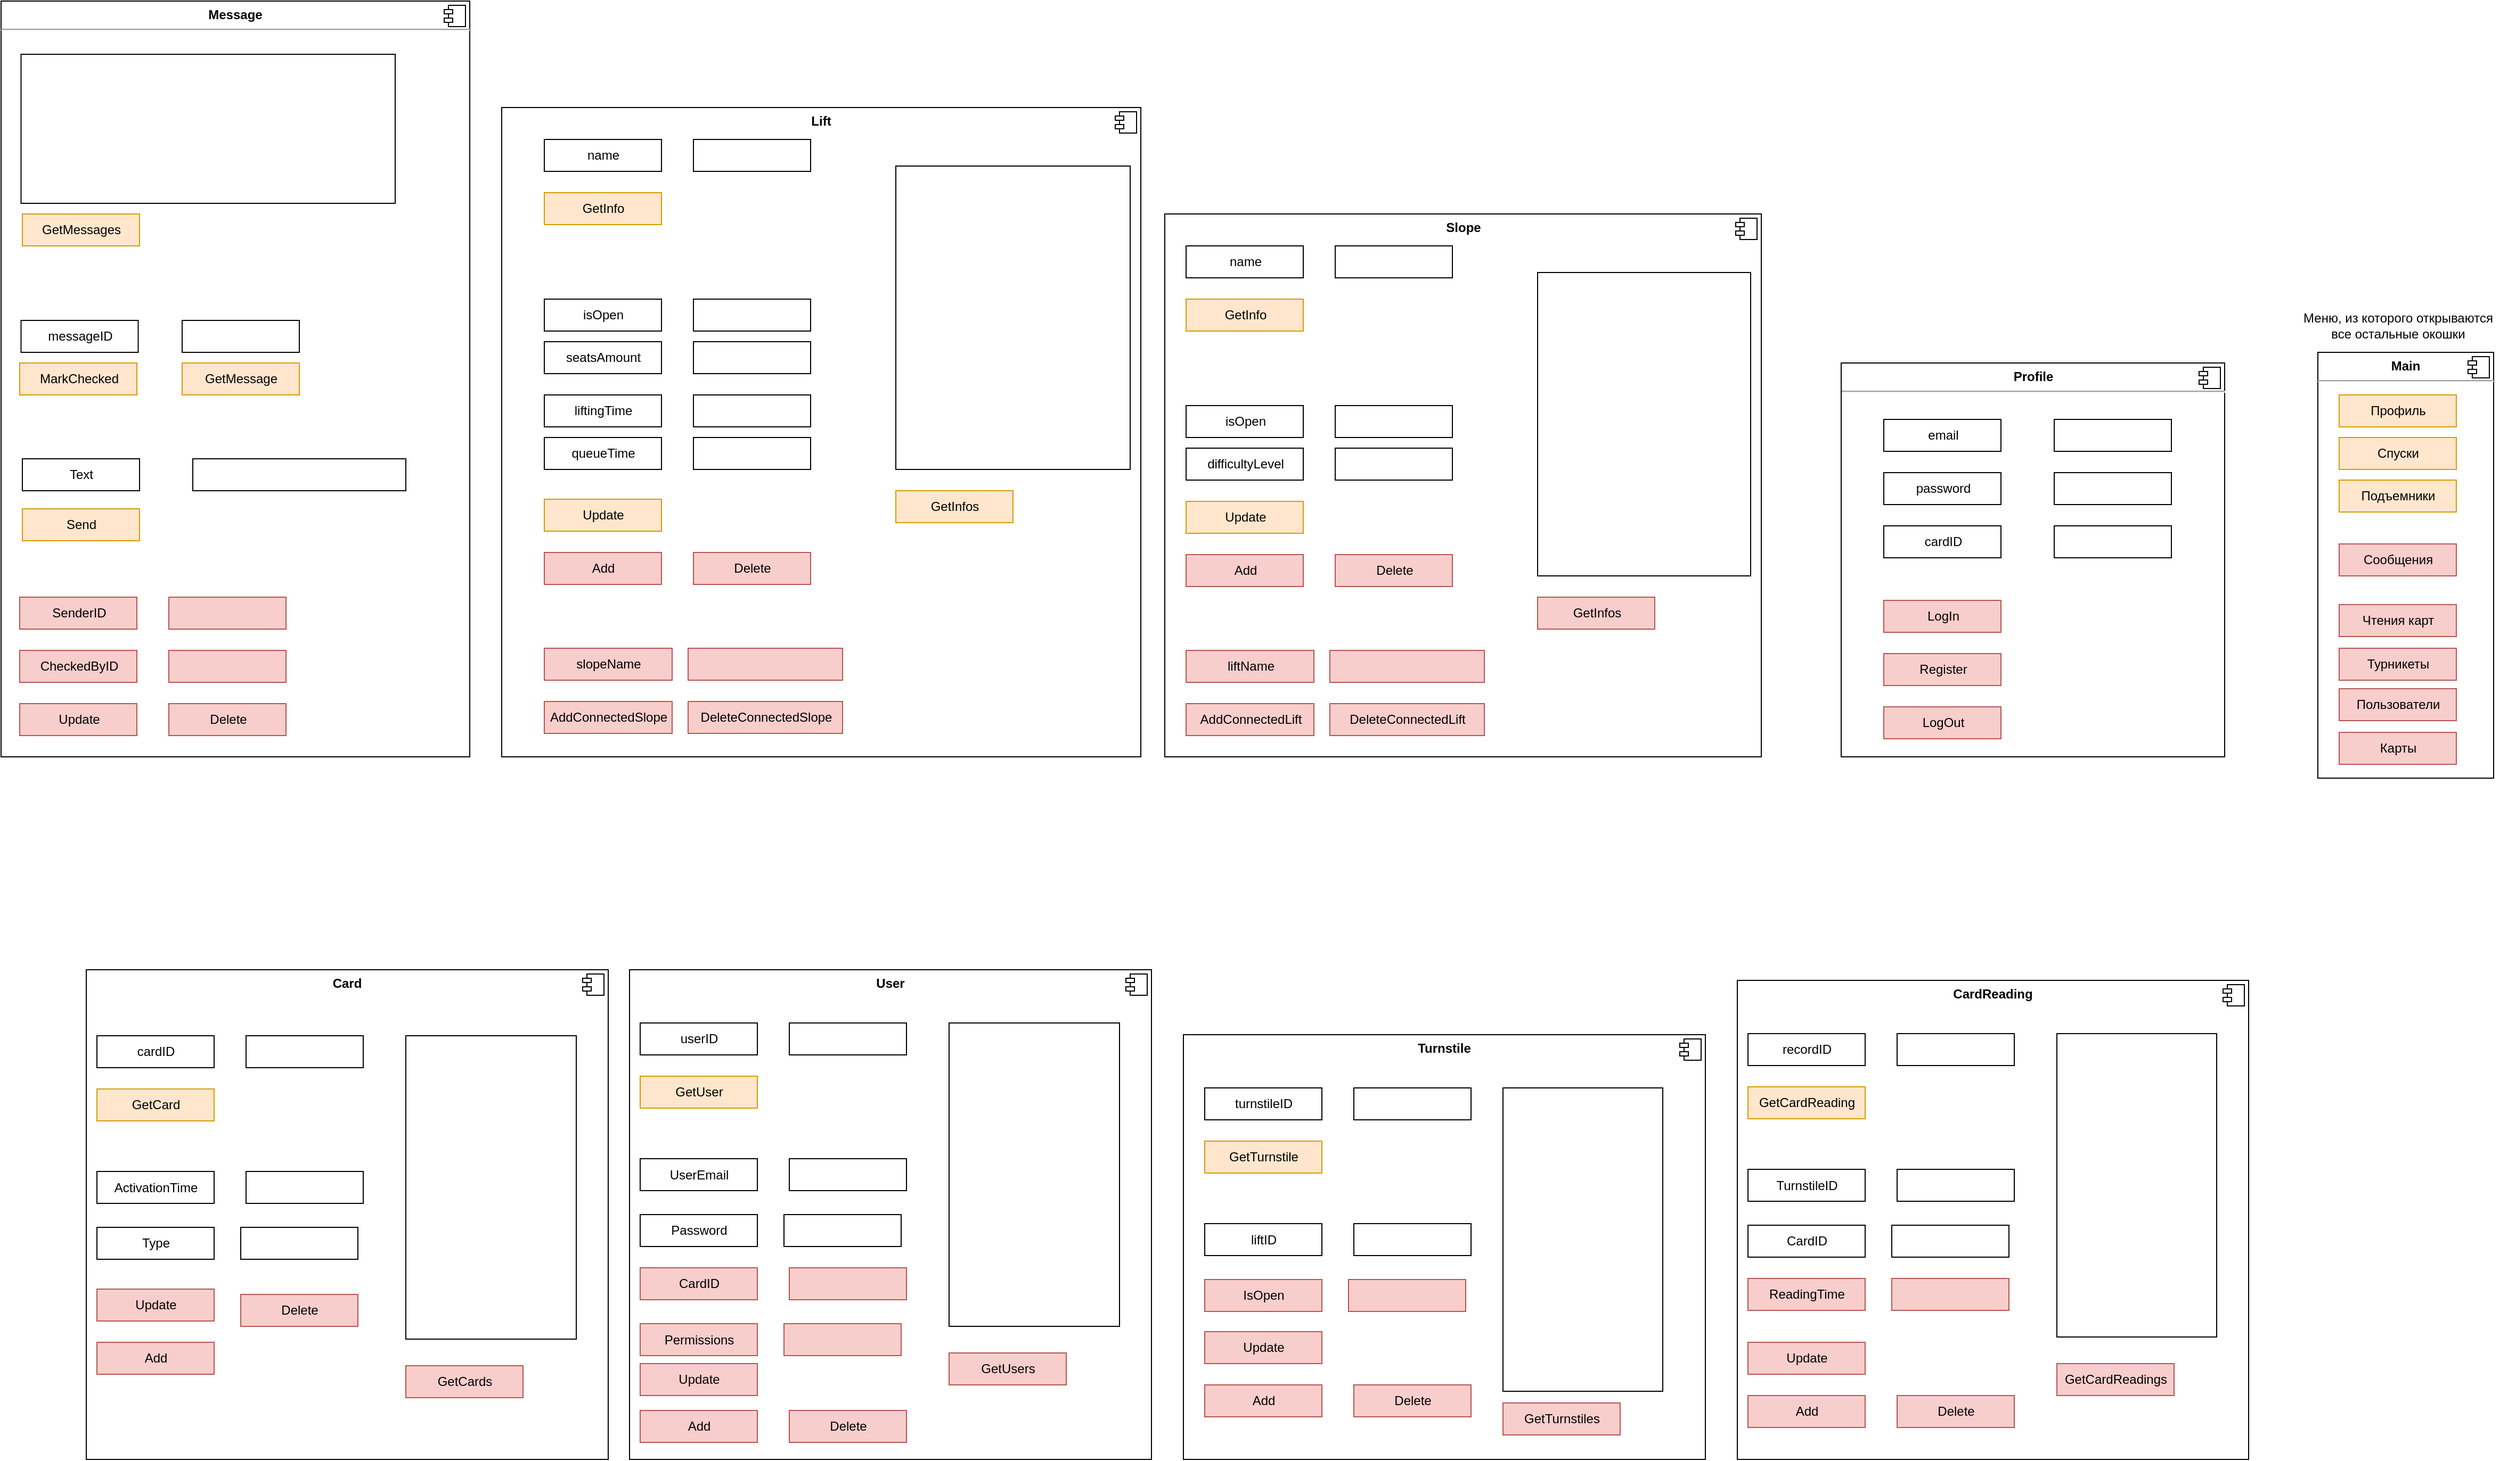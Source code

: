 <mxfile version="13.9.9" type="device"><diagram id="GbAxHkQEyQ_dzxyDIb_W" name="Страница 1"><mxGraphModel dx="4635" dy="4914" grid="1" gridSize="10" guides="1" tooltips="1" connect="1" arrows="1" fold="1" page="1" pageScale="1" pageWidth="827" pageHeight="1169" math="0" shadow="0"><root><mxCell id="0"/><mxCell id="1" parent="0"/><mxCell id="8Ja1A214PpqNo_hs9FFe-140" value="&lt;p style=&quot;margin: 0px ; margin-top: 6px ; text-align: center&quot;&gt;&lt;b&gt;Main&lt;/b&gt;&lt;/p&gt;&lt;hr&gt;&lt;p style=&quot;margin: 0px ; margin-left: 8px&quot;&gt;&lt;br&gt;&lt;/p&gt;" style="align=left;overflow=fill;html=1;dropTarget=0;" vertex="1" parent="1"><mxGeometry x="1585" y="-1940" width="165" height="400" as="geometry"/></mxCell><mxCell id="8Ja1A214PpqNo_hs9FFe-141" value="" style="shape=component;jettyWidth=8;jettyHeight=4;" vertex="1" parent="8Ja1A214PpqNo_hs9FFe-140"><mxGeometry x="1" width="20" height="20" relative="1" as="geometry"><mxPoint x="-24" y="4" as="offset"/></mxGeometry></mxCell><mxCell id="8Ja1A214PpqNo_hs9FFe-142" value="Профиль" style="html=1;fillColor=#ffe6cc;strokeColor=#d79b00;" vertex="1" parent="1"><mxGeometry x="1605" y="-1900" width="110" height="30" as="geometry"/></mxCell><mxCell id="8Ja1A214PpqNo_hs9FFe-143" value="&lt;p style=&quot;margin: 0px ; margin-top: 6px ; text-align: center&quot;&gt;&lt;b&gt;Profile&lt;/b&gt;&lt;/p&gt;&lt;hr&gt;&lt;p style=&quot;margin: 0px ; margin-left: 8px&quot;&gt;&lt;br&gt;&lt;/p&gt;" style="align=left;overflow=fill;html=1;dropTarget=0;" vertex="1" parent="1"><mxGeometry x="1137.5" y="-1930" width="360" height="370" as="geometry"/></mxCell><mxCell id="8Ja1A214PpqNo_hs9FFe-144" value="" style="shape=component;jettyWidth=8;jettyHeight=4;" vertex="1" parent="8Ja1A214PpqNo_hs9FFe-143"><mxGeometry x="1" width="20" height="20" relative="1" as="geometry"><mxPoint x="-24" y="4" as="offset"/></mxGeometry></mxCell><mxCell id="8Ja1A214PpqNo_hs9FFe-145" value="email" style="html=1;" vertex="1" parent="1"><mxGeometry x="1177.5" y="-1877" width="110" height="30" as="geometry"/></mxCell><mxCell id="8Ja1A214PpqNo_hs9FFe-146" value="" style="html=1;" vertex="1" parent="1"><mxGeometry x="1337.5" y="-1877" width="110" height="30" as="geometry"/></mxCell><mxCell id="8Ja1A214PpqNo_hs9FFe-147" value="password" style="html=1;" vertex="1" parent="1"><mxGeometry x="1177.5" y="-1827" width="110" height="30" as="geometry"/></mxCell><mxCell id="8Ja1A214PpqNo_hs9FFe-148" value="" style="html=1;" vertex="1" parent="1"><mxGeometry x="1337.5" y="-1827" width="110" height="30" as="geometry"/></mxCell><mxCell id="8Ja1A214PpqNo_hs9FFe-149" value="cardID" style="html=1;" vertex="1" parent="1"><mxGeometry x="1177.5" y="-1777" width="110" height="30" as="geometry"/></mxCell><mxCell id="8Ja1A214PpqNo_hs9FFe-150" value="" style="html=1;" vertex="1" parent="1"><mxGeometry x="1337.5" y="-1777" width="110" height="30" as="geometry"/></mxCell><mxCell id="8Ja1A214PpqNo_hs9FFe-151" value="LogIn" style="html=1;fillColor=#f8cecc;strokeColor=#b85450;" vertex="1" parent="1"><mxGeometry x="1177.5" y="-1707" width="110" height="30" as="geometry"/></mxCell><mxCell id="8Ja1A214PpqNo_hs9FFe-152" value="Register" style="html=1;fillColor=#f8cecc;strokeColor=#b85450;" vertex="1" parent="1"><mxGeometry x="1177.5" y="-1657" width="110" height="30" as="geometry"/></mxCell><mxCell id="8Ja1A214PpqNo_hs9FFe-153" value="LogOut" style="html=1;fillColor=#f8cecc;strokeColor=#b85450;" vertex="1" parent="1"><mxGeometry x="1177.5" y="-1607" width="110" height="30" as="geometry"/></mxCell><mxCell id="8Ja1A214PpqNo_hs9FFe-154" value="Спуски" style="html=1;fillColor=#ffe6cc;strokeColor=#d79b00;" vertex="1" parent="1"><mxGeometry x="1605" y="-1860" width="110" height="30" as="geometry"/></mxCell><mxCell id="8Ja1A214PpqNo_hs9FFe-155" value="Чтения карт" style="html=1;fillColor=#f8cecc;strokeColor=#b85450;" vertex="1" parent="1"><mxGeometry x="1605" y="-1703" width="110" height="30" as="geometry"/></mxCell><mxCell id="8Ja1A214PpqNo_hs9FFe-156" value="Сообщения" style="html=1;fillColor=#f8cecc;strokeColor=#b85450;" vertex="1" parent="1"><mxGeometry x="1605" y="-1760" width="110" height="30" as="geometry"/></mxCell><mxCell id="8Ja1A214PpqNo_hs9FFe-157" value="Подъемники" style="html=1;fillColor=#ffe6cc;strokeColor=#d79b00;" vertex="1" parent="1"><mxGeometry x="1605" y="-1820" width="110" height="30" as="geometry"/></mxCell><mxCell id="8Ja1A214PpqNo_hs9FFe-158" value="Турникеты" style="html=1;fillColor=#f8cecc;strokeColor=#b85450;" vertex="1" parent="1"><mxGeometry x="1605" y="-1662" width="110" height="30" as="geometry"/></mxCell><mxCell id="8Ja1A214PpqNo_hs9FFe-159" value="Пользователи" style="html=1;fillColor=#f8cecc;strokeColor=#b85450;" vertex="1" parent="1"><mxGeometry x="1605" y="-1624" width="110" height="30" as="geometry"/></mxCell><mxCell id="8Ja1A214PpqNo_hs9FFe-160" value="&lt;p style=&quot;margin: 0px ; margin-top: 6px ; text-align: center&quot;&gt;&lt;b&gt;Slope&lt;/b&gt;&lt;/p&gt;" style="align=left;overflow=fill;html=1;dropTarget=0;" vertex="1" parent="1"><mxGeometry x="502.5" y="-2070" width="560" height="510" as="geometry"/></mxCell><mxCell id="8Ja1A214PpqNo_hs9FFe-161" value="" style="shape=component;jettyWidth=8;jettyHeight=4;" vertex="1" parent="8Ja1A214PpqNo_hs9FFe-160"><mxGeometry x="1" width="20" height="20" relative="1" as="geometry"><mxPoint x="-24" y="4" as="offset"/></mxGeometry></mxCell><mxCell id="8Ja1A214PpqNo_hs9FFe-162" value="name" style="html=1;" vertex="1" parent="1"><mxGeometry x="522.5" y="-2040" width="110" height="30" as="geometry"/></mxCell><mxCell id="8Ja1A214PpqNo_hs9FFe-163" value="" style="html=1;" vertex="1" parent="1"><mxGeometry x="662.5" y="-2040" width="110" height="30" as="geometry"/></mxCell><mxCell id="8Ja1A214PpqNo_hs9FFe-164" value="isOpen" style="html=1;" vertex="1" parent="1"><mxGeometry x="522.5" y="-1890" width="110" height="30" as="geometry"/></mxCell><mxCell id="8Ja1A214PpqNo_hs9FFe-165" value="" style="html=1;" vertex="1" parent="1"><mxGeometry x="662.5" y="-1890" width="110" height="30" as="geometry"/></mxCell><mxCell id="8Ja1A214PpqNo_hs9FFe-166" value="Update" style="html=1;fillColor=#ffe6cc;strokeColor=#d79b00;" vertex="1" parent="1"><mxGeometry x="522.5" y="-1800" width="110" height="30" as="geometry"/></mxCell><mxCell id="8Ja1A214PpqNo_hs9FFe-167" value="GetInfo" style="html=1;fillColor=#ffe6cc;strokeColor=#d79b00;" vertex="1" parent="1"><mxGeometry x="522.5" y="-1990" width="110" height="30" as="geometry"/></mxCell><mxCell id="8Ja1A214PpqNo_hs9FFe-168" value="Delete" style="html=1;fillColor=#f8cecc;strokeColor=#b85450;" vertex="1" parent="1"><mxGeometry x="662.5" y="-1750" width="110" height="30" as="geometry"/></mxCell><mxCell id="8Ja1A214PpqNo_hs9FFe-169" value="" style="rounded=0;whiteSpace=wrap;html=1;align=left;" vertex="1" parent="1"><mxGeometry x="852.5" y="-2015" width="200" height="285" as="geometry"/></mxCell><mxCell id="8Ja1A214PpqNo_hs9FFe-170" value="difficultyLevel" style="html=1;" vertex="1" parent="1"><mxGeometry x="522.5" y="-1850" width="110" height="30" as="geometry"/></mxCell><mxCell id="8Ja1A214PpqNo_hs9FFe-171" value="" style="html=1;" vertex="1" parent="1"><mxGeometry x="662.5" y="-1850" width="110" height="30" as="geometry"/></mxCell><mxCell id="8Ja1A214PpqNo_hs9FFe-172" value="Add" style="html=1;fillColor=#f8cecc;strokeColor=#b85450;" vertex="1" parent="1"><mxGeometry x="522.5" y="-1750" width="110" height="30" as="geometry"/></mxCell><mxCell id="8Ja1A214PpqNo_hs9FFe-173" value="liftName" style="html=1;fillColor=#f8cecc;strokeColor=#b85450;" vertex="1" parent="1"><mxGeometry x="522.5" y="-1660" width="120" height="30" as="geometry"/></mxCell><mxCell id="8Ja1A214PpqNo_hs9FFe-174" value="" style="html=1;fillColor=#f8cecc;strokeColor=#b85450;" vertex="1" parent="1"><mxGeometry x="657.5" y="-1660" width="145" height="30" as="geometry"/></mxCell><mxCell id="8Ja1A214PpqNo_hs9FFe-175" value="AddConnectedLift" style="html=1;fillColor=#f8cecc;strokeColor=#b85450;" vertex="1" parent="1"><mxGeometry x="522.5" y="-1610" width="120" height="30" as="geometry"/></mxCell><mxCell id="8Ja1A214PpqNo_hs9FFe-176" value="DeleteConnectedLift" style="html=1;fillColor=#f8cecc;strokeColor=#b85450;" vertex="1" parent="1"><mxGeometry x="657.5" y="-1610" width="145" height="30" as="geometry"/></mxCell><mxCell id="8Ja1A214PpqNo_hs9FFe-177" value="GetInfos" style="html=1;fillColor=#f8cecc;strokeColor=#b85450;" vertex="1" parent="1"><mxGeometry x="852.5" y="-1710" width="110" height="30" as="geometry"/></mxCell><mxCell id="8Ja1A214PpqNo_hs9FFe-178" value="&lt;p style=&quot;margin: 0px ; margin-top: 6px ; text-align: center&quot;&gt;&lt;b&gt;Lift&lt;/b&gt;&lt;/p&gt;" style="align=left;overflow=fill;html=1;dropTarget=0;" vertex="1" parent="1"><mxGeometry x="-120" y="-2170" width="600" height="610" as="geometry"/></mxCell><mxCell id="8Ja1A214PpqNo_hs9FFe-179" value="" style="shape=component;jettyWidth=8;jettyHeight=4;" vertex="1" parent="8Ja1A214PpqNo_hs9FFe-178"><mxGeometry x="1" width="20" height="20" relative="1" as="geometry"><mxPoint x="-24" y="4" as="offset"/></mxGeometry></mxCell><mxCell id="8Ja1A214PpqNo_hs9FFe-180" value="name" style="html=1;" vertex="1" parent="1"><mxGeometry x="-80" y="-2140" width="110" height="30" as="geometry"/></mxCell><mxCell id="8Ja1A214PpqNo_hs9FFe-181" value="" style="html=1;" vertex="1" parent="1"><mxGeometry x="60" y="-2140" width="110" height="30" as="geometry"/></mxCell><mxCell id="8Ja1A214PpqNo_hs9FFe-182" value="isOpen" style="html=1;" vertex="1" parent="1"><mxGeometry x="-80" y="-1990" width="110" height="30" as="geometry"/></mxCell><mxCell id="8Ja1A214PpqNo_hs9FFe-183" value="" style="html=1;" vertex="1" parent="1"><mxGeometry x="60" y="-1990" width="110" height="30" as="geometry"/></mxCell><mxCell id="8Ja1A214PpqNo_hs9FFe-184" value="Update" style="html=1;fillColor=#ffe6cc;strokeColor=#d79b00;" vertex="1" parent="1"><mxGeometry x="-80" y="-1802" width="110" height="30" as="geometry"/></mxCell><mxCell id="8Ja1A214PpqNo_hs9FFe-185" value="GetInfo" style="html=1;fillColor=#ffe6cc;strokeColor=#d79b00;" vertex="1" parent="1"><mxGeometry x="-80" y="-2090" width="110" height="30" as="geometry"/></mxCell><mxCell id="8Ja1A214PpqNo_hs9FFe-186" value="Delete" style="html=1;fillColor=#f8cecc;strokeColor=#b85450;" vertex="1" parent="1"><mxGeometry x="60" y="-1752" width="110" height="30" as="geometry"/></mxCell><mxCell id="8Ja1A214PpqNo_hs9FFe-187" value="" style="rounded=0;whiteSpace=wrap;html=1;align=left;" vertex="1" parent="1"><mxGeometry x="250" y="-2115" width="220" height="285" as="geometry"/></mxCell><mxCell id="8Ja1A214PpqNo_hs9FFe-188" value="seatsAmount" style="html=1;" vertex="1" parent="1"><mxGeometry x="-80" y="-1950" width="110" height="30" as="geometry"/></mxCell><mxCell id="8Ja1A214PpqNo_hs9FFe-189" value="" style="html=1;" vertex="1" parent="1"><mxGeometry x="60" y="-1950" width="110" height="30" as="geometry"/></mxCell><mxCell id="8Ja1A214PpqNo_hs9FFe-190" value="Add" style="html=1;fillColor=#f8cecc;strokeColor=#b85450;" vertex="1" parent="1"><mxGeometry x="-80" y="-1752" width="110" height="30" as="geometry"/></mxCell><mxCell id="8Ja1A214PpqNo_hs9FFe-191" value="slopeName" style="html=1;fillColor=#f8cecc;strokeColor=#b85450;" vertex="1" parent="1"><mxGeometry x="-80" y="-1662" width="120" height="30" as="geometry"/></mxCell><mxCell id="8Ja1A214PpqNo_hs9FFe-192" value="" style="html=1;fillColor=#f8cecc;strokeColor=#b85450;" vertex="1" parent="1"><mxGeometry x="55" y="-1662" width="145" height="30" as="geometry"/></mxCell><mxCell id="8Ja1A214PpqNo_hs9FFe-193" value="AddConnectedSlope" style="html=1;fillColor=#f8cecc;strokeColor=#b85450;" vertex="1" parent="1"><mxGeometry x="-80" y="-1612" width="120" height="30" as="geometry"/></mxCell><mxCell id="8Ja1A214PpqNo_hs9FFe-194" value="DeleteConnectedSlope" style="html=1;fillColor=#f8cecc;strokeColor=#b85450;" vertex="1" parent="1"><mxGeometry x="55" y="-1612" width="145" height="30" as="geometry"/></mxCell><mxCell id="8Ja1A214PpqNo_hs9FFe-195" value="GetInfos" style="html=1;fillColor=#ffe6cc;strokeColor=#d79b00;" vertex="1" parent="1"><mxGeometry x="250" y="-1810" width="110" height="30" as="geometry"/></mxCell><mxCell id="8Ja1A214PpqNo_hs9FFe-196" value="liftingTime" style="html=1;" vertex="1" parent="1"><mxGeometry x="-80" y="-1900" width="110" height="30" as="geometry"/></mxCell><mxCell id="8Ja1A214PpqNo_hs9FFe-197" value="" style="html=1;" vertex="1" parent="1"><mxGeometry x="60" y="-1900" width="110" height="30" as="geometry"/></mxCell><mxCell id="8Ja1A214PpqNo_hs9FFe-198" value="queueTime" style="html=1;" vertex="1" parent="1"><mxGeometry x="-80" y="-1860" width="110" height="30" as="geometry"/></mxCell><mxCell id="8Ja1A214PpqNo_hs9FFe-199" value="" style="html=1;" vertex="1" parent="1"><mxGeometry x="60" y="-1860" width="110" height="30" as="geometry"/></mxCell><mxCell id="8Ja1A214PpqNo_hs9FFe-200" value="&lt;p style=&quot;margin: 0px ; margin-top: 6px ; text-align: center&quot;&gt;&lt;b&gt;Message&lt;/b&gt;&lt;/p&gt;&lt;hr&gt;&lt;p style=&quot;margin: 0px ; margin-left: 8px&quot;&gt;&lt;br&gt;&lt;/p&gt;" style="align=left;overflow=fill;html=1;dropTarget=0;" vertex="1" parent="1"><mxGeometry x="-590" y="-2270" width="440" height="710" as="geometry"/></mxCell><mxCell id="8Ja1A214PpqNo_hs9FFe-201" value="" style="shape=component;jettyWidth=8;jettyHeight=4;" vertex="1" parent="8Ja1A214PpqNo_hs9FFe-200"><mxGeometry x="1" width="20" height="20" relative="1" as="geometry"><mxPoint x="-24" y="4" as="offset"/></mxGeometry></mxCell><mxCell id="8Ja1A214PpqNo_hs9FFe-202" value="Text" style="html=1;" vertex="1" parent="1"><mxGeometry x="-570" y="-1840" width="110" height="30" as="geometry"/></mxCell><mxCell id="8Ja1A214PpqNo_hs9FFe-203" value="" style="html=1;" vertex="1" parent="1"><mxGeometry x="-410" y="-1840" width="200" height="30" as="geometry"/></mxCell><mxCell id="8Ja1A214PpqNo_hs9FFe-204" value="messageID" style="html=1;" vertex="1" parent="1"><mxGeometry x="-571.25" y="-1970" width="110" height="30" as="geometry"/></mxCell><mxCell id="8Ja1A214PpqNo_hs9FFe-205" value="" style="html=1;" vertex="1" parent="1"><mxGeometry x="-420" y="-1970" width="110" height="30" as="geometry"/></mxCell><mxCell id="8Ja1A214PpqNo_hs9FFe-206" value="Send" style="html=1;fillColor=#ffe6cc;strokeColor=#d79b00;" vertex="1" parent="1"><mxGeometry x="-570" y="-1793" width="110" height="30" as="geometry"/></mxCell><mxCell id="8Ja1A214PpqNo_hs9FFe-207" value="GetMessages" style="html=1;fillColor=#ffe6cc;strokeColor=#d79b00;" vertex="1" parent="1"><mxGeometry x="-570" y="-2070" width="110" height="30" as="geometry"/></mxCell><mxCell id="8Ja1A214PpqNo_hs9FFe-208" value="MarkChecked" style="html=1;fillColor=#ffe6cc;strokeColor=#d79b00;" vertex="1" parent="1"><mxGeometry x="-572.5" y="-1930" width="110" height="30" as="geometry"/></mxCell><mxCell id="8Ja1A214PpqNo_hs9FFe-209" value="" style="rounded=0;whiteSpace=wrap;html=1;align=left;" vertex="1" parent="1"><mxGeometry x="-571.25" y="-2220" width="351.25" height="140" as="geometry"/></mxCell><mxCell id="8Ja1A214PpqNo_hs9FFe-210" value="SenderID" style="html=1;fillColor=#f8cecc;strokeColor=#b85450;" vertex="1" parent="1"><mxGeometry x="-572.5" y="-1710" width="110" height="30" as="geometry"/></mxCell><mxCell id="8Ja1A214PpqNo_hs9FFe-211" value="" style="html=1;fillColor=#f8cecc;strokeColor=#b85450;" vertex="1" parent="1"><mxGeometry x="-432.5" y="-1710" width="110" height="30" as="geometry"/></mxCell><mxCell id="8Ja1A214PpqNo_hs9FFe-212" value="CheckedByID" style="html=1;fillColor=#f8cecc;strokeColor=#b85450;" vertex="1" parent="1"><mxGeometry x="-572.5" y="-1660" width="110" height="30" as="geometry"/></mxCell><mxCell id="8Ja1A214PpqNo_hs9FFe-213" value="" style="html=1;fillColor=#f8cecc;strokeColor=#b85450;" vertex="1" parent="1"><mxGeometry x="-432.5" y="-1660" width="110" height="30" as="geometry"/></mxCell><mxCell id="8Ja1A214PpqNo_hs9FFe-214" value="Update" style="html=1;fillColor=#f8cecc;strokeColor=#b85450;" vertex="1" parent="1"><mxGeometry x="-572.5" y="-1610" width="110" height="30" as="geometry"/></mxCell><mxCell id="8Ja1A214PpqNo_hs9FFe-215" value="Delete" style="html=1;fillColor=#f8cecc;strokeColor=#b85450;" vertex="1" parent="1"><mxGeometry x="-432.5" y="-1610" width="110" height="30" as="geometry"/></mxCell><mxCell id="8Ja1A214PpqNo_hs9FFe-216" value="GetMessage" style="html=1;fillColor=#ffe6cc;strokeColor=#d79b00;" vertex="1" parent="1"><mxGeometry x="-420" y="-1930" width="110" height="30" as="geometry"/></mxCell><mxCell id="8Ja1A214PpqNo_hs9FFe-217" value="&lt;p style=&quot;margin: 0px ; margin-top: 6px ; text-align: center&quot;&gt;&lt;b&gt;CardReading&lt;/b&gt;&lt;/p&gt;" style="align=left;overflow=fill;html=1;dropTarget=0;" vertex="1" parent="1"><mxGeometry x="1040" y="-1350" width="480" height="450" as="geometry"/></mxCell><mxCell id="8Ja1A214PpqNo_hs9FFe-218" value="" style="shape=component;jettyWidth=8;jettyHeight=4;" vertex="1" parent="8Ja1A214PpqNo_hs9FFe-217"><mxGeometry x="1" width="20" height="20" relative="1" as="geometry"><mxPoint x="-24" y="4" as="offset"/></mxGeometry></mxCell><mxCell id="8Ja1A214PpqNo_hs9FFe-219" value="recordID" style="html=1;" vertex="1" parent="1"><mxGeometry x="1050" y="-1300" width="110" height="30" as="geometry"/></mxCell><mxCell id="8Ja1A214PpqNo_hs9FFe-220" value="" style="html=1;" vertex="1" parent="1"><mxGeometry x="1190" y="-1300" width="110" height="30" as="geometry"/></mxCell><mxCell id="8Ja1A214PpqNo_hs9FFe-221" value="TurnstileID" style="html=1;" vertex="1" parent="1"><mxGeometry x="1050" y="-1172.5" width="110" height="30" as="geometry"/></mxCell><mxCell id="8Ja1A214PpqNo_hs9FFe-222" value="" style="html=1;" vertex="1" parent="1"><mxGeometry x="1190" y="-1172.5" width="110" height="30" as="geometry"/></mxCell><mxCell id="8Ja1A214PpqNo_hs9FFe-223" value="Update" style="html=1;fillColor=#f8cecc;strokeColor=#b85450;" vertex="1" parent="1"><mxGeometry x="1050" y="-1010" width="110" height="30" as="geometry"/></mxCell><mxCell id="8Ja1A214PpqNo_hs9FFe-224" value="GetCardReading" style="html=1;fillColor=#ffe6cc;strokeColor=#d79b00;" vertex="1" parent="1"><mxGeometry x="1050" y="-1250" width="110" height="30" as="geometry"/></mxCell><mxCell id="8Ja1A214PpqNo_hs9FFe-225" value="Delete" style="html=1;fillColor=#f8cecc;strokeColor=#b85450;" vertex="1" parent="1"><mxGeometry x="1190" y="-960" width="110" height="30" as="geometry"/></mxCell><mxCell id="8Ja1A214PpqNo_hs9FFe-226" value="" style="rounded=0;whiteSpace=wrap;html=1;align=left;" vertex="1" parent="1"><mxGeometry x="1340" y="-1300" width="150" height="285" as="geometry"/></mxCell><mxCell id="8Ja1A214PpqNo_hs9FFe-227" value="CardID" style="html=1;" vertex="1" parent="1"><mxGeometry x="1050" y="-1120" width="110" height="30" as="geometry"/></mxCell><mxCell id="8Ja1A214PpqNo_hs9FFe-228" value="" style="html=1;" vertex="1" parent="1"><mxGeometry x="1185" y="-1120" width="110" height="30" as="geometry"/></mxCell><mxCell id="8Ja1A214PpqNo_hs9FFe-229" value="Add" style="html=1;fillColor=#f8cecc;strokeColor=#b85450;" vertex="1" parent="1"><mxGeometry x="1050" y="-960" width="110" height="30" as="geometry"/></mxCell><mxCell id="8Ja1A214PpqNo_hs9FFe-230" value="GetCardReadings" style="html=1;fillColor=#f8cecc;strokeColor=#b85450;" vertex="1" parent="1"><mxGeometry x="1340" y="-990" width="110" height="30" as="geometry"/></mxCell><mxCell id="8Ja1A214PpqNo_hs9FFe-231" value="ReadingTime" style="html=1;fillColor=#f8cecc;strokeColor=#b85450;" vertex="1" parent="1"><mxGeometry x="1050" y="-1070" width="110" height="30" as="geometry"/></mxCell><mxCell id="8Ja1A214PpqNo_hs9FFe-232" value="" style="html=1;fillColor=#f8cecc;strokeColor=#b85450;" vertex="1" parent="1"><mxGeometry x="1185" y="-1070" width="110" height="30" as="geometry"/></mxCell><mxCell id="8Ja1A214PpqNo_hs9FFe-233" value="&lt;p style=&quot;margin: 0px ; margin-top: 6px ; text-align: center&quot;&gt;&lt;b&gt;Turnstile&lt;/b&gt;&lt;/p&gt;" style="align=left;overflow=fill;html=1;dropTarget=0;" vertex="1" parent="1"><mxGeometry x="520" y="-1299" width="490" height="399" as="geometry"/></mxCell><mxCell id="8Ja1A214PpqNo_hs9FFe-234" value="" style="shape=component;jettyWidth=8;jettyHeight=4;" vertex="1" parent="8Ja1A214PpqNo_hs9FFe-233"><mxGeometry x="1" width="20" height="20" relative="1" as="geometry"><mxPoint x="-24" y="4" as="offset"/></mxGeometry></mxCell><mxCell id="8Ja1A214PpqNo_hs9FFe-235" value="turnstileID" style="html=1;" vertex="1" parent="1"><mxGeometry x="540" y="-1249" width="110" height="30" as="geometry"/></mxCell><mxCell id="8Ja1A214PpqNo_hs9FFe-236" value="" style="html=1;" vertex="1" parent="1"><mxGeometry x="680" y="-1249" width="110" height="30" as="geometry"/></mxCell><mxCell id="8Ja1A214PpqNo_hs9FFe-237" value="liftID" style="html=1;" vertex="1" parent="1"><mxGeometry x="540" y="-1121.5" width="110" height="30" as="geometry"/></mxCell><mxCell id="8Ja1A214PpqNo_hs9FFe-238" value="" style="html=1;" vertex="1" parent="1"><mxGeometry x="680" y="-1121.5" width="110" height="30" as="geometry"/></mxCell><mxCell id="8Ja1A214PpqNo_hs9FFe-239" value="Update" style="html=1;fillColor=#f8cecc;strokeColor=#b85450;" vertex="1" parent="1"><mxGeometry x="540" y="-1020" width="110" height="30" as="geometry"/></mxCell><mxCell id="8Ja1A214PpqNo_hs9FFe-240" value="GetTurnstile" style="html=1;fillColor=#ffe6cc;strokeColor=#d79b00;" vertex="1" parent="1"><mxGeometry x="540" y="-1199" width="110" height="30" as="geometry"/></mxCell><mxCell id="8Ja1A214PpqNo_hs9FFe-241" value="Delete" style="html=1;fillColor=#f8cecc;strokeColor=#b85450;" vertex="1" parent="1"><mxGeometry x="680" y="-970" width="110" height="30" as="geometry"/></mxCell><mxCell id="8Ja1A214PpqNo_hs9FFe-242" value="" style="rounded=0;whiteSpace=wrap;html=1;align=left;" vertex="1" parent="1"><mxGeometry x="820" y="-1249" width="150" height="285" as="geometry"/></mxCell><mxCell id="8Ja1A214PpqNo_hs9FFe-243" value="IsOpen" style="html=1;fillColor=#f8cecc;strokeColor=#b85450;" vertex="1" parent="1"><mxGeometry x="540" y="-1069" width="110" height="30" as="geometry"/></mxCell><mxCell id="8Ja1A214PpqNo_hs9FFe-244" value="" style="html=1;fillColor=#f8cecc;strokeColor=#b85450;" vertex="1" parent="1"><mxGeometry x="675" y="-1069" width="110" height="30" as="geometry"/></mxCell><mxCell id="8Ja1A214PpqNo_hs9FFe-245" value="Add" style="html=1;fillColor=#f8cecc;strokeColor=#b85450;" vertex="1" parent="1"><mxGeometry x="540" y="-970" width="110" height="30" as="geometry"/></mxCell><mxCell id="8Ja1A214PpqNo_hs9FFe-246" value="GetTurnstiles" style="html=1;fillColor=#f8cecc;strokeColor=#b85450;" vertex="1" parent="1"><mxGeometry x="820" y="-953" width="110" height="30" as="geometry"/></mxCell><mxCell id="8Ja1A214PpqNo_hs9FFe-247" value="&lt;p style=&quot;margin: 0px ; margin-top: 6px ; text-align: center&quot;&gt;&lt;b&gt;User&lt;/b&gt;&lt;/p&gt;" style="align=left;overflow=fill;html=1;dropTarget=0;" vertex="1" parent="1"><mxGeometry y="-1360" width="490" height="460" as="geometry"/></mxCell><mxCell id="8Ja1A214PpqNo_hs9FFe-248" value="" style="shape=component;jettyWidth=8;jettyHeight=4;" vertex="1" parent="8Ja1A214PpqNo_hs9FFe-247"><mxGeometry x="1" width="20" height="20" relative="1" as="geometry"><mxPoint x="-24" y="4" as="offset"/></mxGeometry></mxCell><mxCell id="8Ja1A214PpqNo_hs9FFe-249" value="userID" style="html=1;" vertex="1" parent="1"><mxGeometry x="10" y="-1310" width="110" height="30" as="geometry"/></mxCell><mxCell id="8Ja1A214PpqNo_hs9FFe-250" value="" style="html=1;" vertex="1" parent="1"><mxGeometry x="150" y="-1310" width="110" height="30" as="geometry"/></mxCell><mxCell id="8Ja1A214PpqNo_hs9FFe-251" value="UserEmail" style="html=1;" vertex="1" parent="1"><mxGeometry x="10" y="-1182.5" width="110" height="30" as="geometry"/></mxCell><mxCell id="8Ja1A214PpqNo_hs9FFe-252" value="" style="html=1;" vertex="1" parent="1"><mxGeometry x="150" y="-1182.5" width="110" height="30" as="geometry"/></mxCell><mxCell id="8Ja1A214PpqNo_hs9FFe-253" value="Update" style="html=1;fillColor=#f8cecc;strokeColor=#b85450;" vertex="1" parent="1"><mxGeometry x="10" y="-990" width="110" height="30" as="geometry"/></mxCell><mxCell id="8Ja1A214PpqNo_hs9FFe-254" value="GetUser" style="html=1;fillColor=#ffe6cc;strokeColor=#d79b00;" vertex="1" parent="1"><mxGeometry x="10" y="-1260" width="110" height="30" as="geometry"/></mxCell><mxCell id="8Ja1A214PpqNo_hs9FFe-255" value="Delete" style="html=1;fillColor=#f8cecc;strokeColor=#b85450;" vertex="1" parent="1"><mxGeometry x="150" y="-946" width="110" height="30" as="geometry"/></mxCell><mxCell id="8Ja1A214PpqNo_hs9FFe-256" value="" style="rounded=0;whiteSpace=wrap;html=1;align=left;" vertex="1" parent="1"><mxGeometry x="300" y="-1310" width="160" height="285" as="geometry"/></mxCell><mxCell id="8Ja1A214PpqNo_hs9FFe-257" value="Password" style="html=1;" vertex="1" parent="1"><mxGeometry x="10" y="-1130" width="110" height="30" as="geometry"/></mxCell><mxCell id="8Ja1A214PpqNo_hs9FFe-258" value="" style="html=1;" vertex="1" parent="1"><mxGeometry x="145" y="-1130" width="110" height="30" as="geometry"/></mxCell><mxCell id="8Ja1A214PpqNo_hs9FFe-259" value="Add" style="html=1;fillColor=#f8cecc;strokeColor=#b85450;" vertex="1" parent="1"><mxGeometry x="10" y="-946" width="110" height="30" as="geometry"/></mxCell><mxCell id="8Ja1A214PpqNo_hs9FFe-260" value="GetUsers" style="html=1;fillColor=#f8cecc;strokeColor=#b85450;" vertex="1" parent="1"><mxGeometry x="300" y="-1000" width="110" height="30" as="geometry"/></mxCell><mxCell id="8Ja1A214PpqNo_hs9FFe-261" value="CardID" style="html=1;fillColor=#f8cecc;strokeColor=#b85450;" vertex="1" parent="1"><mxGeometry x="10" y="-1080" width="110" height="30" as="geometry"/></mxCell><mxCell id="8Ja1A214PpqNo_hs9FFe-262" value="" style="html=1;fillColor=#f8cecc;strokeColor=#b85450;" vertex="1" parent="1"><mxGeometry x="150" y="-1080" width="110" height="30" as="geometry"/></mxCell><mxCell id="8Ja1A214PpqNo_hs9FFe-263" value="Permissions" style="html=1;fillColor=#f8cecc;strokeColor=#b85450;" vertex="1" parent="1"><mxGeometry x="10" y="-1027.5" width="110" height="30" as="geometry"/></mxCell><mxCell id="8Ja1A214PpqNo_hs9FFe-264" value="" style="html=1;fillColor=#f8cecc;strokeColor=#b85450;" vertex="1" parent="1"><mxGeometry x="145" y="-1027.5" width="110" height="30" as="geometry"/></mxCell><mxCell id="8Ja1A214PpqNo_hs9FFe-265" value="&lt;p style=&quot;margin: 0px ; margin-top: 6px ; text-align: center&quot;&gt;&lt;b&gt;Card&lt;/b&gt;&lt;/p&gt;" style="align=left;overflow=fill;html=1;dropTarget=0;" vertex="1" parent="1"><mxGeometry x="-510" y="-1360" width="490" height="460" as="geometry"/></mxCell><mxCell id="8Ja1A214PpqNo_hs9FFe-266" value="" style="shape=component;jettyWidth=8;jettyHeight=4;" vertex="1" parent="8Ja1A214PpqNo_hs9FFe-265"><mxGeometry x="1" width="20" height="20" relative="1" as="geometry"><mxPoint x="-24" y="4" as="offset"/></mxGeometry></mxCell><mxCell id="8Ja1A214PpqNo_hs9FFe-267" value="cardID" style="html=1;" vertex="1" parent="1"><mxGeometry x="-500" y="-1298" width="110" height="30" as="geometry"/></mxCell><mxCell id="8Ja1A214PpqNo_hs9FFe-268" value="" style="html=1;" vertex="1" parent="1"><mxGeometry x="-360" y="-1298" width="110" height="30" as="geometry"/></mxCell><mxCell id="8Ja1A214PpqNo_hs9FFe-269" value="ActivationTime" style="html=1;" vertex="1" parent="1"><mxGeometry x="-500" y="-1170.5" width="110" height="30" as="geometry"/></mxCell><mxCell id="8Ja1A214PpqNo_hs9FFe-270" value="" style="html=1;" vertex="1" parent="1"><mxGeometry x="-360" y="-1170.5" width="110" height="30" as="geometry"/></mxCell><mxCell id="8Ja1A214PpqNo_hs9FFe-271" value="Update" style="html=1;fillColor=#f8cecc;strokeColor=#b85450;" vertex="1" parent="1"><mxGeometry x="-500" y="-1060" width="110" height="30" as="geometry"/></mxCell><mxCell id="8Ja1A214PpqNo_hs9FFe-272" value="GetCard" style="html=1;fillColor=#ffe6cc;strokeColor=#d79b00;" vertex="1" parent="1"><mxGeometry x="-500" y="-1248" width="110" height="30" as="geometry"/></mxCell><mxCell id="8Ja1A214PpqNo_hs9FFe-273" value="Delete" style="html=1;fillColor=#f8cecc;strokeColor=#b85450;" vertex="1" parent="1"><mxGeometry x="-365" y="-1055" width="110" height="30" as="geometry"/></mxCell><mxCell id="8Ja1A214PpqNo_hs9FFe-274" value="" style="rounded=0;whiteSpace=wrap;html=1;align=left;" vertex="1" parent="1"><mxGeometry x="-210" y="-1298" width="160" height="285" as="geometry"/></mxCell><mxCell id="8Ja1A214PpqNo_hs9FFe-275" value="Type" style="html=1;" vertex="1" parent="1"><mxGeometry x="-500" y="-1118" width="110" height="30" as="geometry"/></mxCell><mxCell id="8Ja1A214PpqNo_hs9FFe-276" value="" style="html=1;" vertex="1" parent="1"><mxGeometry x="-365" y="-1118" width="110" height="30" as="geometry"/></mxCell><mxCell id="8Ja1A214PpqNo_hs9FFe-277" value="Add" style="html=1;fillColor=#f8cecc;strokeColor=#b85450;" vertex="1" parent="1"><mxGeometry x="-500" y="-1010" width="110" height="30" as="geometry"/></mxCell><mxCell id="8Ja1A214PpqNo_hs9FFe-278" value="GetCards" style="html=1;fillColor=#f8cecc;strokeColor=#b85450;" vertex="1" parent="1"><mxGeometry x="-210" y="-988" width="110" height="30" as="geometry"/></mxCell><mxCell id="8Ja1A214PpqNo_hs9FFe-279" value="Карты" style="html=1;fillColor=#f8cecc;strokeColor=#b85450;" vertex="1" parent="1"><mxGeometry x="1605" y="-1583" width="110" height="30" as="geometry"/></mxCell><mxCell id="8Ja1A214PpqNo_hs9FFe-280" value="Меню, из которого открываются &lt;br&gt;все остальные окошки" style="text;html=1;align=center;verticalAlign=middle;resizable=0;points=[];autosize=1;" vertex="1" parent="1"><mxGeometry x="1565" y="-1980" width="190" height="30" as="geometry"/></mxCell></root></mxGraphModel></diagram></mxfile>